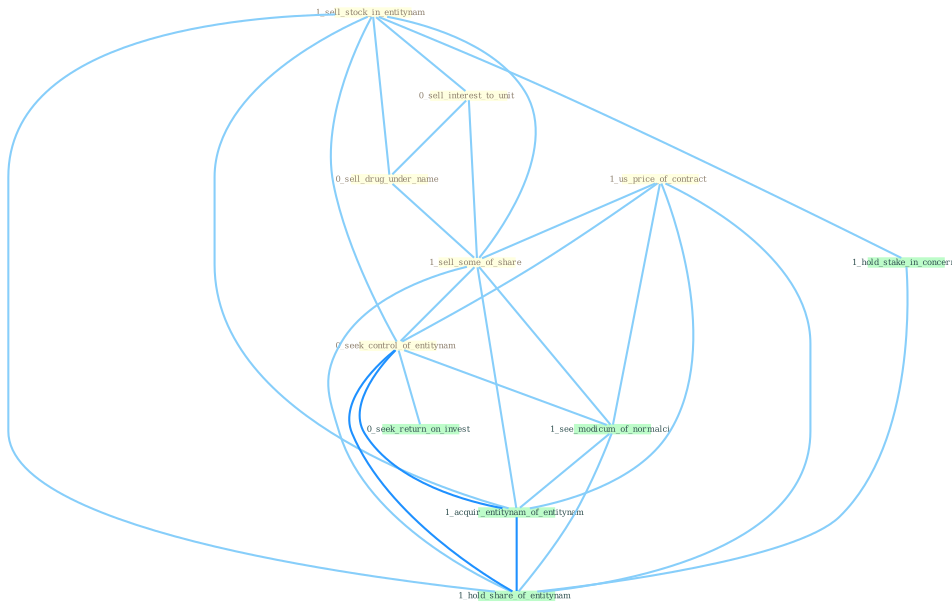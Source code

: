 Graph G{ 
    node
    [shape=polygon,style=filled,width=.5,height=.06,color="#BDFCC9",fixedsize=true,fontsize=4,
    fontcolor="#2f4f4f"];
    {node
    [color="#ffffe0", fontcolor="#8b7d6b"] "1_us_price_of_contract " "1_sell_stock_in_entitynam " "0_sell_interest_to_unit " "0_sell_drug_under_name " "1_sell_some_of_share " "0_seek_control_of_entitynam "}
{node [color="#fff0f5", fontcolor="#b22222"]}
edge [color="#B0E2FF"];

	"1_us_price_of_contract " -- "1_sell_some_of_share " [w="1", color="#87cefa" ];
	"1_us_price_of_contract " -- "0_seek_control_of_entitynam " [w="1", color="#87cefa" ];
	"1_us_price_of_contract " -- "1_see_modicum_of_normalci " [w="1", color="#87cefa" ];
	"1_us_price_of_contract " -- "1_acquir_entitynam_of_entitynam " [w="1", color="#87cefa" ];
	"1_us_price_of_contract " -- "1_hold_share_of_entitynam " [w="1", color="#87cefa" ];
	"1_sell_stock_in_entitynam " -- "0_sell_interest_to_unit " [w="1", color="#87cefa" ];
	"1_sell_stock_in_entitynam " -- "0_sell_drug_under_name " [w="1", color="#87cefa" ];
	"1_sell_stock_in_entitynam " -- "1_sell_some_of_share " [w="1", color="#87cefa" ];
	"1_sell_stock_in_entitynam " -- "0_seek_control_of_entitynam " [w="1", color="#87cefa" ];
	"1_sell_stock_in_entitynam " -- "1_hold_stake_in_concern " [w="1", color="#87cefa" ];
	"1_sell_stock_in_entitynam " -- "1_acquir_entitynam_of_entitynam " [w="1", color="#87cefa" ];
	"1_sell_stock_in_entitynam " -- "1_hold_share_of_entitynam " [w="1", color="#87cefa" ];
	"0_sell_interest_to_unit " -- "0_sell_drug_under_name " [w="1", color="#87cefa" ];
	"0_sell_interest_to_unit " -- "1_sell_some_of_share " [w="1", color="#87cefa" ];
	"0_sell_drug_under_name " -- "1_sell_some_of_share " [w="1", color="#87cefa" ];
	"1_sell_some_of_share " -- "0_seek_control_of_entitynam " [w="1", color="#87cefa" ];
	"1_sell_some_of_share " -- "1_see_modicum_of_normalci " [w="1", color="#87cefa" ];
	"1_sell_some_of_share " -- "1_acquir_entitynam_of_entitynam " [w="1", color="#87cefa" ];
	"1_sell_some_of_share " -- "1_hold_share_of_entitynam " [w="1", color="#87cefa" ];
	"0_seek_control_of_entitynam " -- "0_seek_return_on_invest " [w="1", color="#87cefa" ];
	"0_seek_control_of_entitynam " -- "1_see_modicum_of_normalci " [w="1", color="#87cefa" ];
	"0_seek_control_of_entitynam " -- "1_acquir_entitynam_of_entitynam " [w="2", color="#1e90ff" , len=0.8];
	"0_seek_control_of_entitynam " -- "1_hold_share_of_entitynam " [w="2", color="#1e90ff" , len=0.8];
	"1_hold_stake_in_concern " -- "1_hold_share_of_entitynam " [w="1", color="#87cefa" ];
	"1_see_modicum_of_normalci " -- "1_acquir_entitynam_of_entitynam " [w="1", color="#87cefa" ];
	"1_see_modicum_of_normalci " -- "1_hold_share_of_entitynam " [w="1", color="#87cefa" ];
	"1_acquir_entitynam_of_entitynam " -- "1_hold_share_of_entitynam " [w="2", color="#1e90ff" , len=0.8];
}